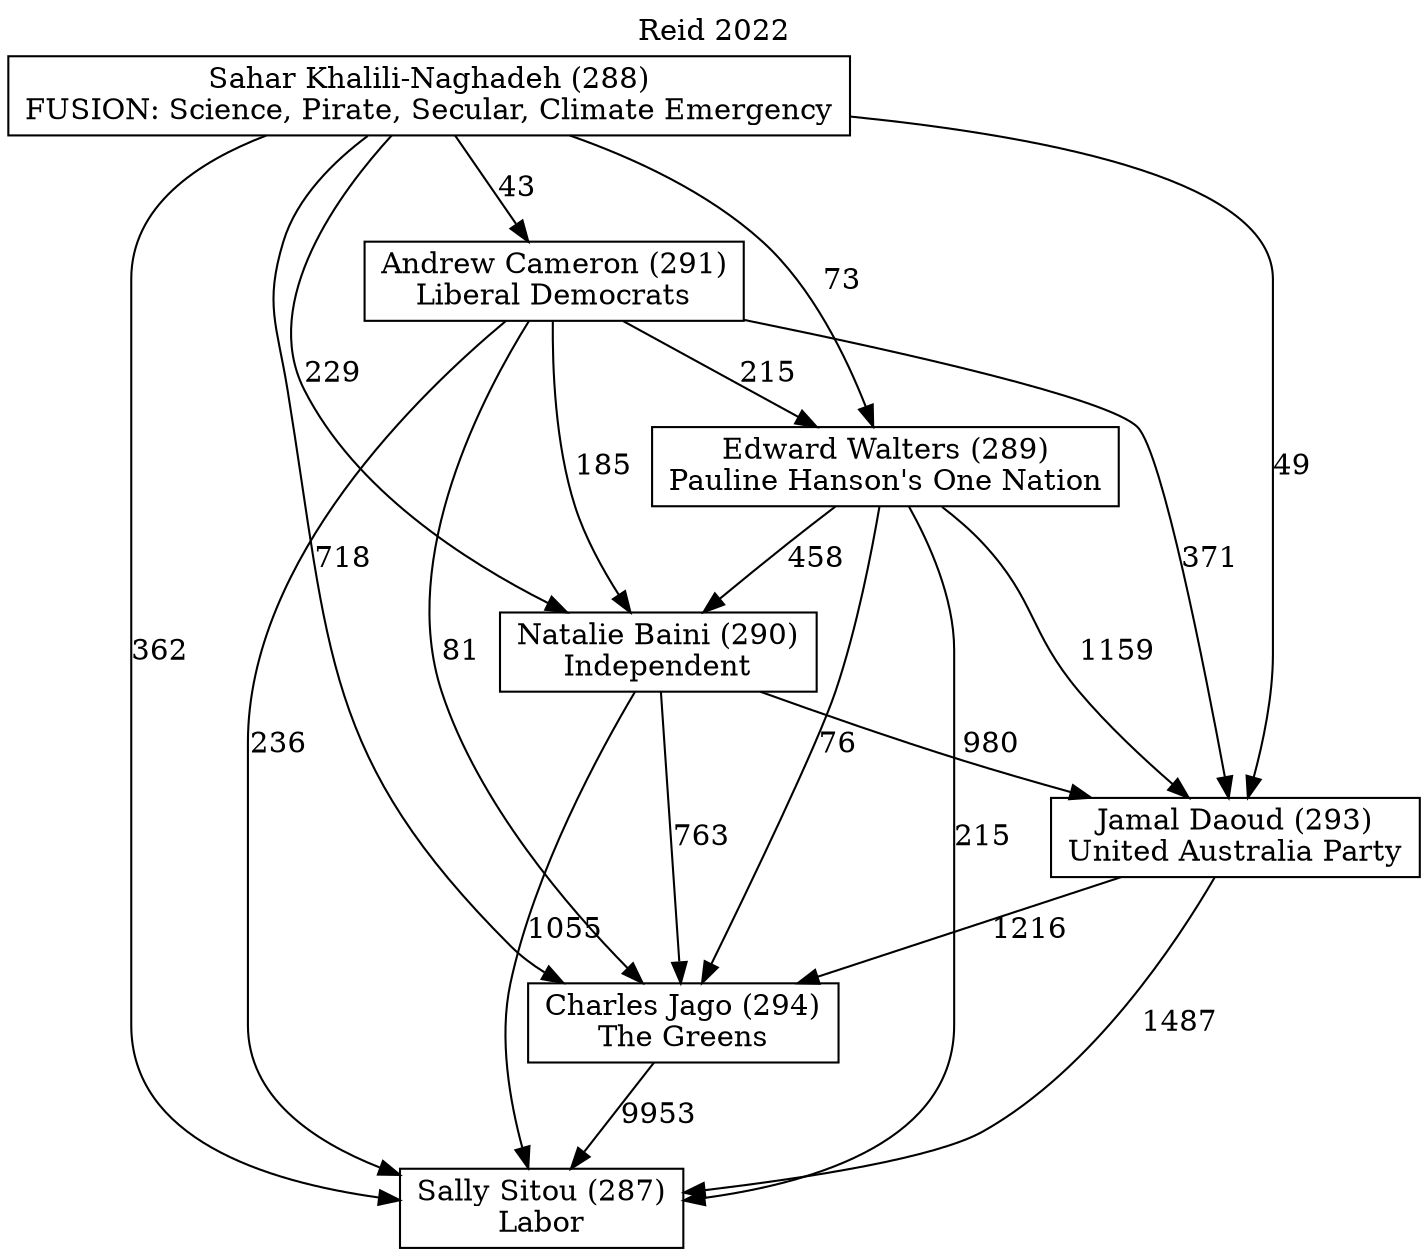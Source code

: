 // House preference flow
digraph "Sally Sitou (287)_Reid_2022" {
	graph [label="Reid 2022" labelloc=t mclimit=10]
	node [shape=box]
	"Andrew Cameron (291)" [label="Andrew Cameron (291)
Liberal Democrats"]
	"Sally Sitou (287)" [label="Sally Sitou (287)
Labor"]
	"Charles Jago (294)" [label="Charles Jago (294)
The Greens"]
	"Jamal Daoud (293)" [label="Jamal Daoud (293)
United Australia Party"]
	"Natalie Baini (290)" [label="Natalie Baini (290)
Independent"]
	"Edward Walters (289)" [label="Edward Walters (289)
Pauline Hanson's One Nation"]
	"Sahar Khalili-Naghadeh (288)" [label="Sahar Khalili-Naghadeh (288)
FUSION: Science, Pirate, Secular, Climate Emergency"]
	"Andrew Cameron (291)" -> "Natalie Baini (290)" [label=185]
	"Sahar Khalili-Naghadeh (288)" -> "Natalie Baini (290)" [label=229]
	"Sahar Khalili-Naghadeh (288)" -> "Charles Jago (294)" [label=718]
	"Natalie Baini (290)" -> "Sally Sitou (287)" [label=1055]
	"Andrew Cameron (291)" -> "Charles Jago (294)" [label=81]
	"Edward Walters (289)" -> "Sally Sitou (287)" [label=215]
	"Andrew Cameron (291)" -> "Jamal Daoud (293)" [label=371]
	"Natalie Baini (290)" -> "Jamal Daoud (293)" [label=980]
	"Jamal Daoud (293)" -> "Charles Jago (294)" [label=1216]
	"Jamal Daoud (293)" -> "Sally Sitou (287)" [label=1487]
	"Sahar Khalili-Naghadeh (288)" -> "Jamal Daoud (293)" [label=49]
	"Natalie Baini (290)" -> "Charles Jago (294)" [label=763]
	"Andrew Cameron (291)" -> "Sally Sitou (287)" [label=236]
	"Sahar Khalili-Naghadeh (288)" -> "Andrew Cameron (291)" [label=43]
	"Edward Walters (289)" -> "Natalie Baini (290)" [label=458]
	"Sahar Khalili-Naghadeh (288)" -> "Sally Sitou (287)" [label=362]
	"Edward Walters (289)" -> "Charles Jago (294)" [label=76]
	"Sahar Khalili-Naghadeh (288)" -> "Edward Walters (289)" [label=73]
	"Andrew Cameron (291)" -> "Edward Walters (289)" [label=215]
	"Charles Jago (294)" -> "Sally Sitou (287)" [label=9953]
	"Edward Walters (289)" -> "Jamal Daoud (293)" [label=1159]
}
